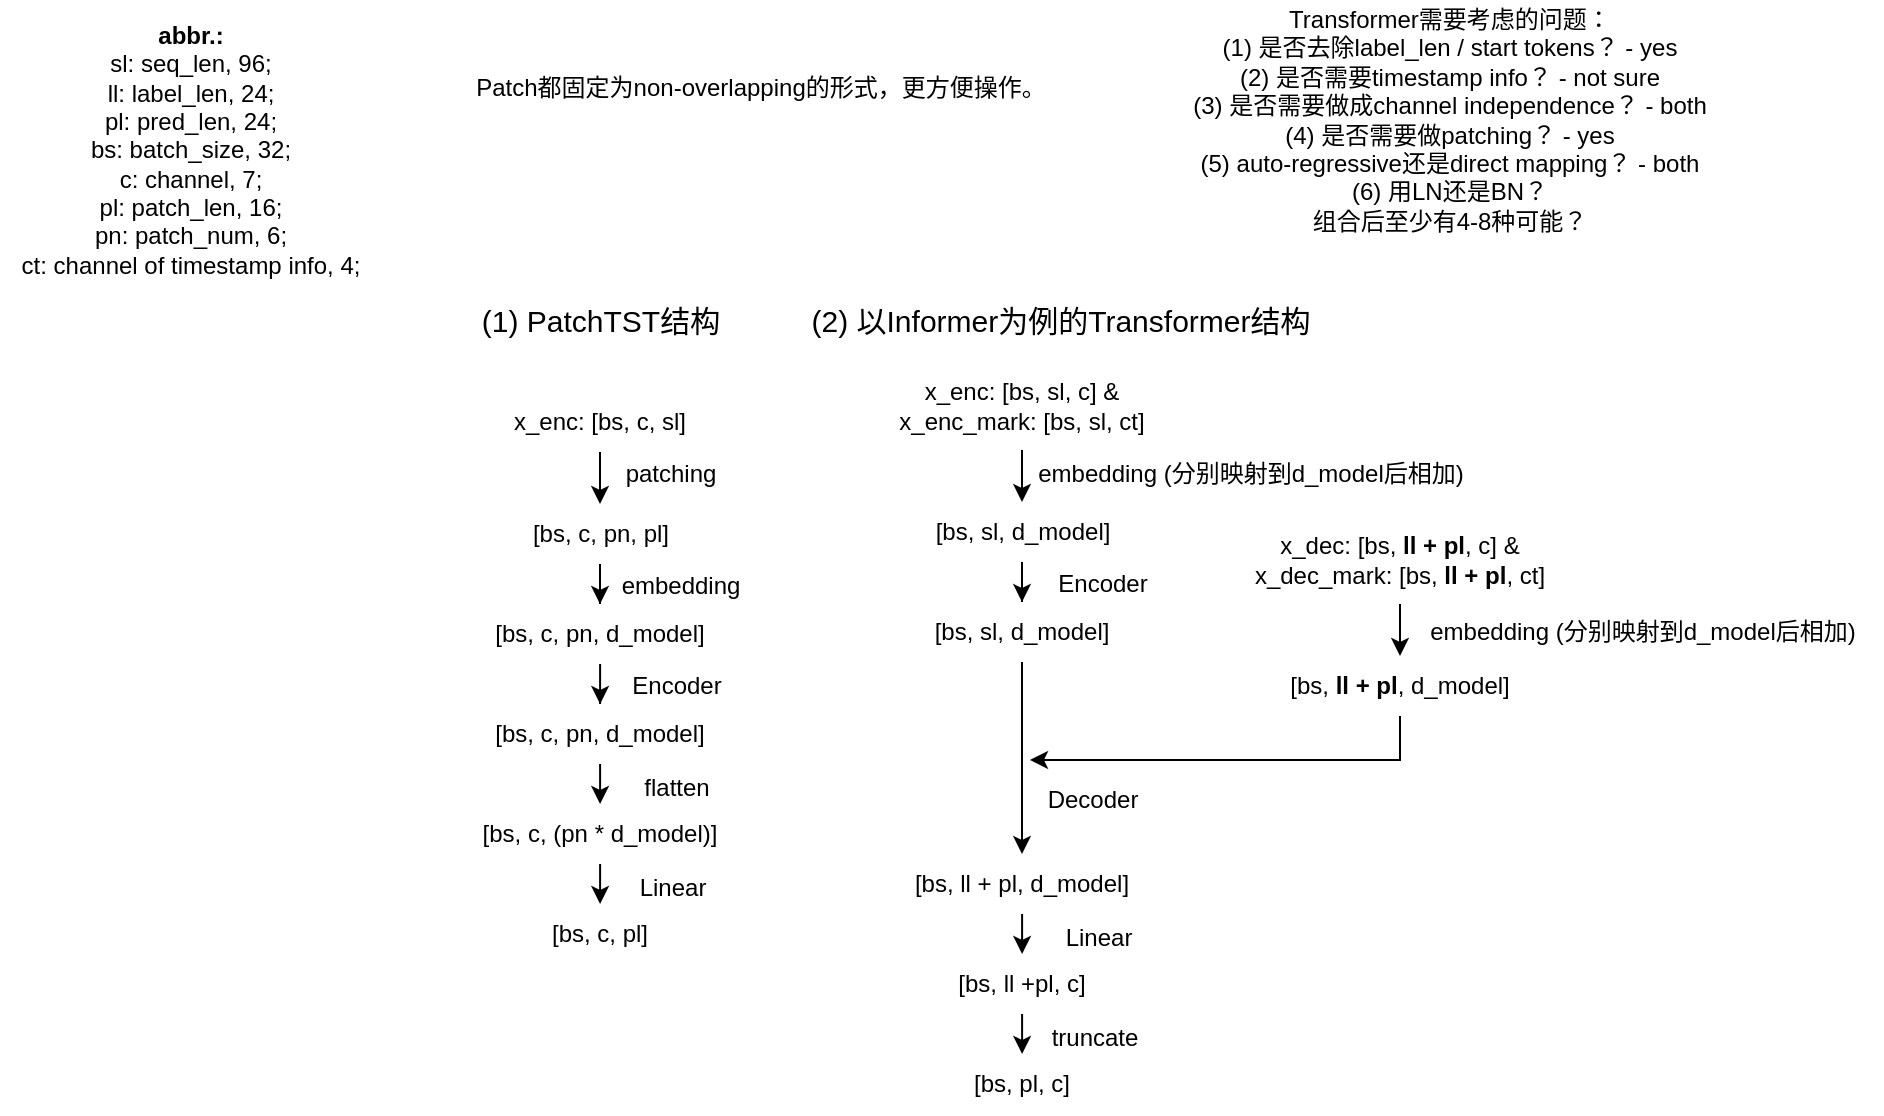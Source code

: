<mxfile version="24.0.7" type="github">
  <diagram name="第 1 页" id="YpbiSjG1CCVhTUE82v4j">
    <mxGraphModel dx="1212" dy="934" grid="1" gridSize="10" guides="1" tooltips="1" connect="1" arrows="1" fold="1" page="1" pageScale="1" pageWidth="1169" pageHeight="827" math="0" shadow="0">
      <root>
        <mxCell id="0" />
        <mxCell id="1" parent="0" />
        <mxCell id="ngQ9yRomgQoD0f1Z9IKM-8" style="edgeStyle=orthogonalEdgeStyle;rounded=0;orthogonalLoop=1;jettySize=auto;html=1;entryX=0.5;entryY=0;entryDx=0;entryDy=0;" parent="1" source="ngQ9yRomgQoD0f1Z9IKM-2" target="ngQ9yRomgQoD0f1Z9IKM-7" edge="1">
          <mxGeometry relative="1" as="geometry" />
        </mxCell>
        <mxCell id="ngQ9yRomgQoD0f1Z9IKM-2" value="x_enc: [bs, c, sl]" style="text;html=1;align=center;verticalAlign=middle;whiteSpace=wrap;rounded=0;" parent="1" vertex="1">
          <mxGeometry x="250" y="566" width="150" height="30" as="geometry" />
        </mxCell>
        <mxCell id="ngQ9yRomgQoD0f1Z9IKM-3" value="&lt;font style=&quot;font-size: 15px;&quot;&gt;(1) PatchTST结构&lt;/font&gt;" style="text;html=1;align=center;verticalAlign=middle;resizable=0;points=[];autosize=1;strokeColor=none;fillColor=none;" parent="1" vertex="1">
          <mxGeometry x="255" y="515" width="140" height="30" as="geometry" />
        </mxCell>
        <mxCell id="ngQ9yRomgQoD0f1Z9IKM-4" value="&lt;b&gt;abbr.:&lt;/b&gt;&lt;div&gt;sl: seq_len, 96;&lt;/div&gt;&lt;div&gt;ll: label_len, 24;&lt;/div&gt;&lt;div&gt;pl: pred_len, 24;&lt;/div&gt;&lt;div&gt;bs: batch_size, 32;&lt;/div&gt;&lt;div&gt;c: channel, 7;&lt;/div&gt;&lt;div&gt;pl: patch_len, 16;&lt;/div&gt;&lt;div&gt;pn: patch_num, 6;&lt;/div&gt;&lt;div&gt;ct: channel of timestamp info, 4;&lt;/div&gt;" style="text;html=1;align=center;verticalAlign=middle;resizable=0;points=[];autosize=1;strokeColor=none;fillColor=none;" parent="1" vertex="1">
          <mxGeometry x="25" y="375" width="190" height="140" as="geometry" />
        </mxCell>
        <mxCell id="ngQ9yRomgQoD0f1Z9IKM-5" value="Patch都固定为non-overlapping的形式，更方便操作。" style="text;html=1;align=center;verticalAlign=middle;resizable=0;points=[];autosize=1;strokeColor=none;fillColor=none;" parent="1" vertex="1">
          <mxGeometry x="250" y="399" width="310" height="30" as="geometry" />
        </mxCell>
        <mxCell id="ngQ9yRomgQoD0f1Z9IKM-6" value="Transformer需要考虑的问题：&lt;div&gt;(1) 是否去除label_len / start tokens？ - yes&lt;/div&gt;&lt;div&gt;(2) 是否需要timestamp info？ - not sure&lt;/div&gt;&lt;div&gt;(3) 是否需要做成channel independence？ - both&lt;/div&gt;&lt;div&gt;(4) 是否需要做patching？ - yes&lt;/div&gt;&lt;div&gt;(5) auto-regressive还是direct mapping？ - both&lt;/div&gt;&lt;div&gt;(6) 用LN还是BN？&lt;/div&gt;&lt;div&gt;组合后至少有4-8种可能？&lt;/div&gt;" style="text;html=1;align=center;verticalAlign=middle;whiteSpace=wrap;rounded=0;" parent="1" vertex="1">
          <mxGeometry x="585" y="370" width="330" height="120" as="geometry" />
        </mxCell>
        <mxCell id="niT2QRi5Jqm7YUhVwY-3-7" style="edgeStyle=orthogonalEdgeStyle;rounded=0;orthogonalLoop=1;jettySize=auto;html=1;entryX=0.5;entryY=0;entryDx=0;entryDy=0;" edge="1" parent="1" source="ngQ9yRomgQoD0f1Z9IKM-7" target="niT2QRi5Jqm7YUhVwY-3-1">
          <mxGeometry relative="1" as="geometry" />
        </mxCell>
        <mxCell id="ngQ9yRomgQoD0f1Z9IKM-7" value="[bs, c, pn, pl]" style="text;html=1;align=center;verticalAlign=middle;whiteSpace=wrap;rounded=0;" parent="1" vertex="1">
          <mxGeometry x="272.5" y="622" width="105" height="30" as="geometry" />
        </mxCell>
        <mxCell id="ngQ9yRomgQoD0f1Z9IKM-10" value="patching" style="text;html=1;align=center;verticalAlign=middle;resizable=0;points=[];autosize=1;strokeColor=none;fillColor=none;" parent="1" vertex="1">
          <mxGeometry x="325" y="592" width="70" height="30" as="geometry" />
        </mxCell>
        <mxCell id="niT2QRi5Jqm7YUhVwY-3-8" style="edgeStyle=orthogonalEdgeStyle;rounded=0;orthogonalLoop=1;jettySize=auto;html=1;" edge="1" parent="1" source="niT2QRi5Jqm7YUhVwY-3-1" target="niT2QRi5Jqm7YUhVwY-3-2">
          <mxGeometry relative="1" as="geometry" />
        </mxCell>
        <mxCell id="niT2QRi5Jqm7YUhVwY-3-1" value="[bs, c, pn, d_model]" style="text;html=1;align=center;verticalAlign=middle;whiteSpace=wrap;rounded=0;" vertex="1" parent="1">
          <mxGeometry x="256.25" y="672" width="137.5" height="30" as="geometry" />
        </mxCell>
        <mxCell id="niT2QRi5Jqm7YUhVwY-3-9" style="edgeStyle=orthogonalEdgeStyle;rounded=0;orthogonalLoop=1;jettySize=auto;html=1;entryX=0.5;entryY=0;entryDx=0;entryDy=0;" edge="1" parent="1" source="niT2QRi5Jqm7YUhVwY-3-2" target="niT2QRi5Jqm7YUhVwY-3-3">
          <mxGeometry relative="1" as="geometry" />
        </mxCell>
        <mxCell id="niT2QRi5Jqm7YUhVwY-3-2" value="[bs, c, pn, d_model]" style="text;html=1;align=center;verticalAlign=middle;whiteSpace=wrap;rounded=0;" vertex="1" parent="1">
          <mxGeometry x="256.25" y="722" width="137.5" height="30" as="geometry" />
        </mxCell>
        <mxCell id="niT2QRi5Jqm7YUhVwY-3-10" style="edgeStyle=orthogonalEdgeStyle;rounded=0;orthogonalLoop=1;jettySize=auto;html=1;entryX=0.5;entryY=0;entryDx=0;entryDy=0;" edge="1" parent="1" source="niT2QRi5Jqm7YUhVwY-3-3" target="niT2QRi5Jqm7YUhVwY-3-4">
          <mxGeometry relative="1" as="geometry" />
        </mxCell>
        <mxCell id="niT2QRi5Jqm7YUhVwY-3-3" value="[bs, c, (pn * d_model)]" style="text;html=1;align=center;verticalAlign=middle;whiteSpace=wrap;rounded=0;" vertex="1" parent="1">
          <mxGeometry x="256.25" y="772" width="137.5" height="30" as="geometry" />
        </mxCell>
        <mxCell id="niT2QRi5Jqm7YUhVwY-3-4" value="[bs, c, pl]" style="text;html=1;align=center;verticalAlign=middle;whiteSpace=wrap;rounded=0;" vertex="1" parent="1">
          <mxGeometry x="256.25" y="822" width="137.5" height="30" as="geometry" />
        </mxCell>
        <mxCell id="niT2QRi5Jqm7YUhVwY-3-11" value="embedding" style="text;html=1;align=center;verticalAlign=middle;resizable=0;points=[];autosize=1;strokeColor=none;fillColor=none;" vertex="1" parent="1">
          <mxGeometry x="325" y="648" width="80" height="30" as="geometry" />
        </mxCell>
        <mxCell id="niT2QRi5Jqm7YUhVwY-3-12" value="Encoder" style="text;html=1;align=center;verticalAlign=middle;resizable=0;points=[];autosize=1;strokeColor=none;fillColor=none;" vertex="1" parent="1">
          <mxGeometry x="328" y="698" width="70" height="30" as="geometry" />
        </mxCell>
        <mxCell id="niT2QRi5Jqm7YUhVwY-3-13" value="flatten" style="text;html=1;align=center;verticalAlign=middle;resizable=0;points=[];autosize=1;strokeColor=none;fillColor=none;" vertex="1" parent="1">
          <mxGeometry x="333" y="749" width="60" height="30" as="geometry" />
        </mxCell>
        <mxCell id="niT2QRi5Jqm7YUhVwY-3-14" value="Linear" style="text;html=1;align=center;verticalAlign=middle;resizable=0;points=[];autosize=1;strokeColor=none;fillColor=none;" vertex="1" parent="1">
          <mxGeometry x="331" y="799" width="60" height="30" as="geometry" />
        </mxCell>
        <mxCell id="niT2QRi5Jqm7YUhVwY-3-16" style="edgeStyle=orthogonalEdgeStyle;rounded=0;orthogonalLoop=1;jettySize=auto;html=1;entryX=0.5;entryY=0;entryDx=0;entryDy=0;" edge="1" parent="1" source="niT2QRi5Jqm7YUhVwY-3-17" target="niT2QRi5Jqm7YUhVwY-3-19">
          <mxGeometry relative="1" as="geometry" />
        </mxCell>
        <mxCell id="niT2QRi5Jqm7YUhVwY-3-17" value="x_enc: [bs, sl, c] &amp;amp;&lt;div&gt;x_enc_mark: [bs, sl, ct]&lt;/div&gt;" style="text;html=1;align=center;verticalAlign=middle;whiteSpace=wrap;rounded=0;" vertex="1" parent="1">
          <mxGeometry x="461" y="550" width="150" height="45" as="geometry" />
        </mxCell>
        <mxCell id="niT2QRi5Jqm7YUhVwY-3-18" style="edgeStyle=orthogonalEdgeStyle;rounded=0;orthogonalLoop=1;jettySize=auto;html=1;entryX=0.5;entryY=0;entryDx=0;entryDy=0;" edge="1" parent="1" source="niT2QRi5Jqm7YUhVwY-3-19" target="niT2QRi5Jqm7YUhVwY-3-22">
          <mxGeometry relative="1" as="geometry" />
        </mxCell>
        <mxCell id="niT2QRi5Jqm7YUhVwY-3-19" value="[bs, sl, d_model]" style="text;html=1;align=center;verticalAlign=middle;whiteSpace=wrap;rounded=0;" vertex="1" parent="1">
          <mxGeometry x="483.5" y="621" width="105" height="30" as="geometry" />
        </mxCell>
        <mxCell id="niT2QRi5Jqm7YUhVwY-3-20" value="embedding (分别映射到d_model后相加)" style="text;html=1;align=center;verticalAlign=middle;resizable=0;points=[];autosize=1;strokeColor=none;fillColor=none;" vertex="1" parent="1">
          <mxGeometry x="530" y="592" width="240" height="30" as="geometry" />
        </mxCell>
        <mxCell id="niT2QRi5Jqm7YUhVwY-3-21" style="edgeStyle=orthogonalEdgeStyle;rounded=0;orthogonalLoop=1;jettySize=auto;html=1;" edge="1" parent="1" source="niT2QRi5Jqm7YUhVwY-3-22" target="niT2QRi5Jqm7YUhVwY-3-24">
          <mxGeometry relative="1" as="geometry" />
        </mxCell>
        <mxCell id="niT2QRi5Jqm7YUhVwY-3-22" value="[bs, sl, d_model]" style="text;html=1;align=center;verticalAlign=middle;whiteSpace=wrap;rounded=0;" vertex="1" parent="1">
          <mxGeometry x="467.25" y="671" width="137.5" height="30" as="geometry" />
        </mxCell>
        <mxCell id="niT2QRi5Jqm7YUhVwY-3-23" style="edgeStyle=orthogonalEdgeStyle;rounded=0;orthogonalLoop=1;jettySize=auto;html=1;entryX=0.5;entryY=0;entryDx=0;entryDy=0;" edge="1" parent="1" source="niT2QRi5Jqm7YUhVwY-3-24" target="niT2QRi5Jqm7YUhVwY-3-26">
          <mxGeometry relative="1" as="geometry" />
        </mxCell>
        <mxCell id="niT2QRi5Jqm7YUhVwY-3-24" value="[bs, ll + pl, d_model]" style="text;html=1;align=center;verticalAlign=middle;whiteSpace=wrap;rounded=0;" vertex="1" parent="1">
          <mxGeometry x="467.25" y="797" width="137.5" height="30" as="geometry" />
        </mxCell>
        <mxCell id="niT2QRi5Jqm7YUhVwY-3-25" style="edgeStyle=orthogonalEdgeStyle;rounded=0;orthogonalLoop=1;jettySize=auto;html=1;entryX=0.5;entryY=0;entryDx=0;entryDy=0;" edge="1" parent="1" source="niT2QRi5Jqm7YUhVwY-3-26" target="niT2QRi5Jqm7YUhVwY-3-27">
          <mxGeometry relative="1" as="geometry" />
        </mxCell>
        <mxCell id="niT2QRi5Jqm7YUhVwY-3-26" value="[bs, ll +pl, c]" style="text;html=1;align=center;verticalAlign=middle;whiteSpace=wrap;rounded=0;" vertex="1" parent="1">
          <mxGeometry x="467.25" y="847" width="137.5" height="30" as="geometry" />
        </mxCell>
        <mxCell id="niT2QRi5Jqm7YUhVwY-3-27" value="[bs, pl, c]" style="text;html=1;align=center;verticalAlign=middle;whiteSpace=wrap;rounded=0;" vertex="1" parent="1">
          <mxGeometry x="467.25" y="897" width="137.5" height="30" as="geometry" />
        </mxCell>
        <mxCell id="niT2QRi5Jqm7YUhVwY-3-28" value="Encoder" style="text;html=1;align=center;verticalAlign=middle;resizable=0;points=[];autosize=1;strokeColor=none;fillColor=none;" vertex="1" parent="1">
          <mxGeometry x="541" y="647" width="70" height="30" as="geometry" />
        </mxCell>
        <mxCell id="niT2QRi5Jqm7YUhVwY-3-29" value="Decoder" style="text;html=1;align=center;verticalAlign=middle;resizable=0;points=[];autosize=1;strokeColor=none;fillColor=none;" vertex="1" parent="1">
          <mxGeometry x="536" y="755" width="70" height="30" as="geometry" />
        </mxCell>
        <mxCell id="niT2QRi5Jqm7YUhVwY-3-30" value="Linear" style="text;html=1;align=center;verticalAlign=middle;resizable=0;points=[];autosize=1;strokeColor=none;fillColor=none;" vertex="1" parent="1">
          <mxGeometry x="544" y="824" width="60" height="30" as="geometry" />
        </mxCell>
        <mxCell id="niT2QRi5Jqm7YUhVwY-3-31" value="truncate" style="text;html=1;align=center;verticalAlign=middle;resizable=0;points=[];autosize=1;strokeColor=none;fillColor=none;" vertex="1" parent="1">
          <mxGeometry x="537" y="874" width="70" height="30" as="geometry" />
        </mxCell>
        <mxCell id="niT2QRi5Jqm7YUhVwY-3-35" style="edgeStyle=orthogonalEdgeStyle;rounded=0;orthogonalLoop=1;jettySize=auto;html=1;entryX=0.5;entryY=0;entryDx=0;entryDy=0;" edge="1" parent="1" source="niT2QRi5Jqm7YUhVwY-3-32" target="niT2QRi5Jqm7YUhVwY-3-33">
          <mxGeometry relative="1" as="geometry" />
        </mxCell>
        <mxCell id="niT2QRi5Jqm7YUhVwY-3-32" value="x_dec: [bs, &lt;b&gt;ll + pl&lt;/b&gt;, c] &amp;amp;&lt;div&gt;x_dec_mark: [bs, &lt;b&gt;ll + pl&lt;/b&gt;, ct]&lt;/div&gt;" style="text;html=1;align=center;verticalAlign=middle;whiteSpace=wrap;rounded=0;" vertex="1" parent="1">
          <mxGeometry x="650" y="627" width="150" height="45" as="geometry" />
        </mxCell>
        <mxCell id="niT2QRi5Jqm7YUhVwY-3-33" value="[bs, &lt;b&gt;ll + pl&lt;/b&gt;, d_model]" style="text;html=1;align=center;verticalAlign=middle;whiteSpace=wrap;rounded=0;" vertex="1" parent="1">
          <mxGeometry x="660" y="698" width="130" height="30" as="geometry" />
        </mxCell>
        <mxCell id="niT2QRi5Jqm7YUhVwY-3-34" value="embedding (分别映射到d_model后相加)" style="text;html=1;align=center;verticalAlign=middle;resizable=0;points=[];autosize=1;strokeColor=none;fillColor=none;" vertex="1" parent="1">
          <mxGeometry x="726" y="671" width="240" height="30" as="geometry" />
        </mxCell>
        <mxCell id="niT2QRi5Jqm7YUhVwY-3-37" value="" style="endArrow=classic;html=1;rounded=0;exitX=0.5;exitY=1;exitDx=0;exitDy=0;" edge="1" parent="1" source="niT2QRi5Jqm7YUhVwY-3-33">
          <mxGeometry width="50" height="50" relative="1" as="geometry">
            <mxPoint x="640" y="720" as="sourcePoint" />
            <mxPoint x="540" y="750" as="targetPoint" />
            <Array as="points">
              <mxPoint x="725" y="750" />
            </Array>
          </mxGeometry>
        </mxCell>
        <mxCell id="niT2QRi5Jqm7YUhVwY-3-38" value="&lt;font style=&quot;font-size: 15px;&quot;&gt;(2) 以Informer为例的Transformer结构&lt;/font&gt;" style="text;html=1;align=center;verticalAlign=middle;resizable=0;points=[];autosize=1;strokeColor=none;fillColor=none;" vertex="1" parent="1">
          <mxGeometry x="420" y="515" width="270" height="30" as="geometry" />
        </mxCell>
      </root>
    </mxGraphModel>
  </diagram>
</mxfile>
